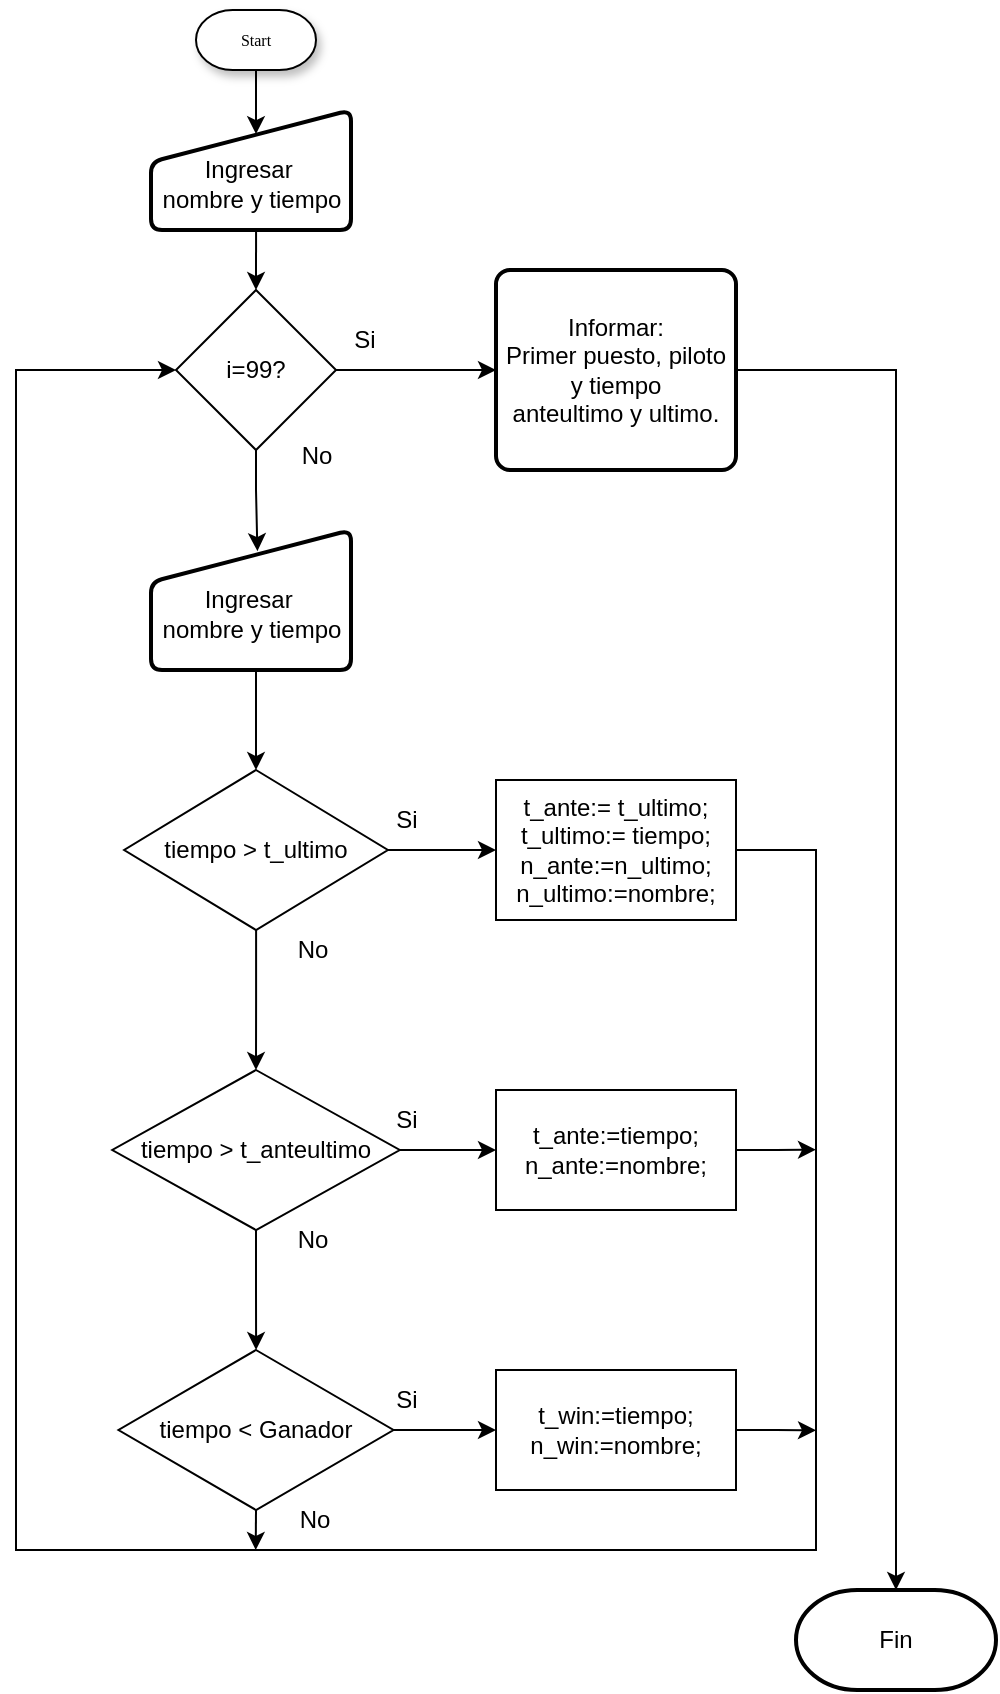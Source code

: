 <mxfile version="21.2.9" type="device">
  <diagram name="Page-1" id="edf60f1a-56cd-e834-aa8a-f176f3a09ee4">
    <mxGraphModel dx="1212" dy="549" grid="1" gridSize="10" guides="1" tooltips="1" connect="1" arrows="1" fold="1" page="1" pageScale="1" pageWidth="827" pageHeight="1169" background="none" math="0" shadow="0">
      <root>
        <mxCell id="0" />
        <mxCell id="1" parent="0" />
        <mxCell id="-HxKH7IszBTpSID8mafG-42" style="edgeStyle=orthogonalEdgeStyle;rounded=0;orthogonalLoop=1;jettySize=auto;html=1;exitX=0.5;exitY=1;exitDx=0;exitDy=0;exitPerimeter=0;entryX=0.525;entryY=0.201;entryDx=0;entryDy=0;entryPerimeter=0;" edge="1" parent="1" source="-HxKH7IszBTpSID8mafG-1" target="-HxKH7IszBTpSID8mafG-40">
          <mxGeometry relative="1" as="geometry">
            <Array as="points" />
          </mxGeometry>
        </mxCell>
        <mxCell id="-HxKH7IszBTpSID8mafG-1" value="Start" style="strokeWidth=1;html=1;shape=mxgraph.flowchart.terminator;whiteSpace=wrap;rounded=0;shadow=1;labelBackgroundColor=none;fontFamily=Verdana;fontSize=8;align=center;" vertex="1" parent="1">
          <mxGeometry x="284" y="60" width="60" height="30" as="geometry" />
        </mxCell>
        <mxCell id="-HxKH7IszBTpSID8mafG-38" style="edgeStyle=orthogonalEdgeStyle;rounded=0;orthogonalLoop=1;jettySize=auto;html=1;entryX=0.5;entryY=0;entryDx=0;entryDy=0;" edge="1" parent="1" target="-HxKH7IszBTpSID8mafG-7">
          <mxGeometry relative="1" as="geometry">
            <mxPoint x="314.029" y="170" as="sourcePoint" />
          </mxGeometry>
        </mxCell>
        <mxCell id="-HxKH7IszBTpSID8mafG-12" value="" style="edgeStyle=orthogonalEdgeStyle;rounded=0;orthogonalLoop=1;jettySize=auto;html=1;entryX=0.532;entryY=0.151;entryDx=0;entryDy=0;entryPerimeter=0;" edge="1" parent="1" source="-HxKH7IszBTpSID8mafG-7" target="-HxKH7IszBTpSID8mafG-34">
          <mxGeometry relative="1" as="geometry">
            <mxPoint x="322.75" y="320" as="targetPoint" />
          </mxGeometry>
        </mxCell>
        <mxCell id="-HxKH7IszBTpSID8mafG-25" style="edgeStyle=orthogonalEdgeStyle;rounded=0;orthogonalLoop=1;jettySize=auto;html=1;exitX=1;exitY=0.5;exitDx=0;exitDy=0;entryX=0;entryY=0.5;entryDx=0;entryDy=0;" edge="1" parent="1" source="-HxKH7IszBTpSID8mafG-7">
          <mxGeometry relative="1" as="geometry">
            <mxPoint x="434" y="240" as="targetPoint" />
          </mxGeometry>
        </mxCell>
        <mxCell id="-HxKH7IszBTpSID8mafG-7" value="i=99?" style="rhombus;whiteSpace=wrap;html=1;" vertex="1" parent="1">
          <mxGeometry x="274" y="200" width="80" height="80" as="geometry" />
        </mxCell>
        <mxCell id="-HxKH7IszBTpSID8mafG-13" style="edgeStyle=orthogonalEdgeStyle;rounded=0;orthogonalLoop=1;jettySize=auto;html=1;exitX=0.5;exitY=1;exitDx=0;exitDy=0;" edge="1" parent="1">
          <mxGeometry relative="1" as="geometry">
            <mxPoint x="322.75" y="380" as="sourcePoint" />
            <mxPoint x="322.75" y="380" as="targetPoint" />
          </mxGeometry>
        </mxCell>
        <mxCell id="-HxKH7IszBTpSID8mafG-17" value="" style="edgeStyle=orthogonalEdgeStyle;rounded=0;orthogonalLoop=1;jettySize=auto;html=1;" edge="1" parent="1" source="-HxKH7IszBTpSID8mafG-14" target="-HxKH7IszBTpSID8mafG-16">
          <mxGeometry relative="1" as="geometry" />
        </mxCell>
        <mxCell id="-HxKH7IszBTpSID8mafG-33" value="" style="edgeStyle=orthogonalEdgeStyle;rounded=0;orthogonalLoop=1;jettySize=auto;html=1;" edge="1" parent="1" source="-HxKH7IszBTpSID8mafG-14" target="-HxKH7IszBTpSID8mafG-32">
          <mxGeometry relative="1" as="geometry" />
        </mxCell>
        <mxCell id="-HxKH7IszBTpSID8mafG-14" value="tiempo &amp;gt; t_ultimo" style="rhombus;whiteSpace=wrap;html=1;" vertex="1" parent="1">
          <mxGeometry x="248.07" y="440" width="131.88" height="80" as="geometry" />
        </mxCell>
        <mxCell id="-HxKH7IszBTpSID8mafG-20" value="" style="edgeStyle=orthogonalEdgeStyle;rounded=0;orthogonalLoop=1;jettySize=auto;html=1;" edge="1" parent="1" source="-HxKH7IszBTpSID8mafG-16" target="-HxKH7IszBTpSID8mafG-19">
          <mxGeometry relative="1" as="geometry" />
        </mxCell>
        <mxCell id="-HxKH7IszBTpSID8mafG-60" value="" style="edgeStyle=orthogonalEdgeStyle;rounded=0;orthogonalLoop=1;jettySize=auto;html=1;" edge="1" parent="1" source="-HxKH7IszBTpSID8mafG-16" target="-HxKH7IszBTpSID8mafG-59">
          <mxGeometry relative="1" as="geometry" />
        </mxCell>
        <mxCell id="-HxKH7IszBTpSID8mafG-16" value="tiempo &amp;gt; t_anteultimo" style="rhombus;whiteSpace=wrap;html=1;" vertex="1" parent="1">
          <mxGeometry x="242.13" y="590" width="143.75" height="80" as="geometry" />
        </mxCell>
        <mxCell id="-HxKH7IszBTpSID8mafG-18" value="No" style="text;html=1;align=center;verticalAlign=middle;resizable=0;points=[];autosize=1;strokeColor=none;fillColor=none;" vertex="1" parent="1">
          <mxGeometry x="321.5" y="515" width="40" height="30" as="geometry" />
        </mxCell>
        <mxCell id="-HxKH7IszBTpSID8mafG-53" style="edgeStyle=orthogonalEdgeStyle;rounded=0;orthogonalLoop=1;jettySize=auto;html=1;exitX=0.5;exitY=1;exitDx=0;exitDy=0;" edge="1" parent="1" source="-HxKH7IszBTpSID8mafG-19">
          <mxGeometry relative="1" as="geometry">
            <mxPoint x="313.857" y="830" as="targetPoint" />
          </mxGeometry>
        </mxCell>
        <mxCell id="-HxKH7IszBTpSID8mafG-69" value="" style="edgeStyle=orthogonalEdgeStyle;rounded=0;orthogonalLoop=1;jettySize=auto;html=1;" edge="1" parent="1" source="-HxKH7IszBTpSID8mafG-19" target="-HxKH7IszBTpSID8mafG-68">
          <mxGeometry relative="1" as="geometry" />
        </mxCell>
        <mxCell id="-HxKH7IszBTpSID8mafG-19" value="tiempo &amp;lt; Ganador" style="rhombus;whiteSpace=wrap;html=1;" vertex="1" parent="1">
          <mxGeometry x="245.25" y="730" width="137.5" height="80" as="geometry" />
        </mxCell>
        <mxCell id="-HxKH7IszBTpSID8mafG-21" value="No" style="text;html=1;align=center;verticalAlign=middle;resizable=0;points=[];autosize=1;strokeColor=none;fillColor=none;" vertex="1" parent="1">
          <mxGeometry x="321.5" y="660" width="40" height="30" as="geometry" />
        </mxCell>
        <mxCell id="-HxKH7IszBTpSID8mafG-26" value="No" style="text;html=1;align=center;verticalAlign=middle;resizable=0;points=[];autosize=1;strokeColor=none;fillColor=none;" vertex="1" parent="1">
          <mxGeometry x="324" y="268" width="40" height="30" as="geometry" />
        </mxCell>
        <mxCell id="-HxKH7IszBTpSID8mafG-27" value="Si" style="text;html=1;align=center;verticalAlign=middle;resizable=0;points=[];autosize=1;strokeColor=none;fillColor=none;" vertex="1" parent="1">
          <mxGeometry x="352.75" y="210" width="30" height="30" as="geometry" />
        </mxCell>
        <mxCell id="-HxKH7IszBTpSID8mafG-52" style="edgeStyle=orthogonalEdgeStyle;rounded=0;orthogonalLoop=1;jettySize=auto;html=1;entryX=0;entryY=0.5;entryDx=0;entryDy=0;" edge="1" parent="1" source="-HxKH7IszBTpSID8mafG-32" target="-HxKH7IszBTpSID8mafG-7">
          <mxGeometry relative="1" as="geometry">
            <mxPoint x="314" y="820" as="targetPoint" />
            <Array as="points">
              <mxPoint x="594" y="480" />
              <mxPoint x="594" y="830" />
              <mxPoint x="194" y="830" />
              <mxPoint x="194" y="240" />
            </Array>
          </mxGeometry>
        </mxCell>
        <mxCell id="-HxKH7IszBTpSID8mafG-32" value="t_ante:= t_ultimo;&lt;br&gt;t_ultimo:= tiempo;&lt;br&gt;n_ante:=n_ultimo;&lt;br&gt;n_ultimo:=nombre;" style="whiteSpace=wrap;html=1;" vertex="1" parent="1">
          <mxGeometry x="434" y="445" width="120" height="70" as="geometry" />
        </mxCell>
        <mxCell id="-HxKH7IszBTpSID8mafG-63" value="" style="edgeStyle=orthogonalEdgeStyle;rounded=0;orthogonalLoop=1;jettySize=auto;html=1;" edge="1" parent="1" source="-HxKH7IszBTpSID8mafG-34" target="-HxKH7IszBTpSID8mafG-14">
          <mxGeometry relative="1" as="geometry">
            <mxPoint x="314" y="430" as="targetPoint" />
            <Array as="points">
              <mxPoint x="314" y="430" />
              <mxPoint x="314" y="430" />
            </Array>
          </mxGeometry>
        </mxCell>
        <mxCell id="-HxKH7IszBTpSID8mafG-34" value="&lt;div&gt;&lt;br&gt;&lt;/div&gt;&lt;div&gt;Ingresar&amp;nbsp;&lt;/div&gt;&lt;div&gt;&lt;span style=&quot;background-color: initial;&quot;&gt;nombre y&amp;nbsp;&lt;/span&gt;&lt;span style=&quot;background-color: initial;&quot;&gt;tiempo&lt;/span&gt;&lt;/div&gt;" style="html=1;strokeWidth=2;shape=manualInput;whiteSpace=wrap;rounded=1;size=26;arcSize=11;" vertex="1" parent="1">
          <mxGeometry x="261.5" y="320" width="100" height="70" as="geometry" />
        </mxCell>
        <mxCell id="-HxKH7IszBTpSID8mafG-40" value="&lt;div&gt;&lt;br&gt;&lt;/div&gt;&lt;div&gt;Ingresar&amp;nbsp;&lt;/div&gt;&lt;div&gt;&lt;span style=&quot;background-color: initial;&quot;&gt;nombre y&amp;nbsp;&lt;/span&gt;&lt;span style=&quot;background-color: initial;&quot;&gt;tiempo&lt;/span&gt;&lt;/div&gt;" style="html=1;strokeWidth=2;shape=manualInput;whiteSpace=wrap;rounded=1;size=26;arcSize=11;" vertex="1" parent="1">
          <mxGeometry x="261.5" y="110" width="100" height="60" as="geometry" />
        </mxCell>
        <mxCell id="-HxKH7IszBTpSID8mafG-72" style="edgeStyle=orthogonalEdgeStyle;rounded=0;orthogonalLoop=1;jettySize=auto;html=1;" edge="1" parent="1" source="-HxKH7IszBTpSID8mafG-50" target="-HxKH7IszBTpSID8mafG-71">
          <mxGeometry relative="1" as="geometry" />
        </mxCell>
        <mxCell id="-HxKH7IszBTpSID8mafG-50" value="Informar:&lt;br style=&quot;&quot;&gt;&lt;span style=&quot;&quot;&gt;Primer puesto, piloto y tiempo&lt;/span&gt;&lt;br style=&quot;&quot;&gt;&lt;div style=&quot;&quot;&gt;&lt;span style=&quot;background-color: initial;&quot;&gt;anteultimo y ultimo.&lt;/span&gt;&lt;/div&gt;" style="rounded=1;whiteSpace=wrap;html=1;absoluteArcSize=1;arcSize=14;strokeWidth=2;align=center;" vertex="1" parent="1">
          <mxGeometry x="434" y="190" width="120" height="100" as="geometry" />
        </mxCell>
        <mxCell id="-HxKH7IszBTpSID8mafG-51" value="Si" style="text;html=1;align=center;verticalAlign=middle;resizable=0;points=[];autosize=1;strokeColor=none;fillColor=none;" vertex="1" parent="1">
          <mxGeometry x="374" y="450" width="30" height="30" as="geometry" />
        </mxCell>
        <mxCell id="-HxKH7IszBTpSID8mafG-58" value="Si" style="text;html=1;align=center;verticalAlign=middle;resizable=0;points=[];autosize=1;strokeColor=none;fillColor=none;" vertex="1" parent="1">
          <mxGeometry x="374" y="600" width="30" height="30" as="geometry" />
        </mxCell>
        <mxCell id="-HxKH7IszBTpSID8mafG-61" style="edgeStyle=orthogonalEdgeStyle;rounded=0;orthogonalLoop=1;jettySize=auto;html=1;exitX=1;exitY=0.5;exitDx=0;exitDy=0;" edge="1" parent="1" source="-HxKH7IszBTpSID8mafG-59">
          <mxGeometry relative="1" as="geometry">
            <mxPoint x="594" y="629.857" as="targetPoint" />
          </mxGeometry>
        </mxCell>
        <mxCell id="-HxKH7IszBTpSID8mafG-59" value="t_ante:=tiempo;&lt;br&gt;n_ante:=nombre;" style="whiteSpace=wrap;html=1;" vertex="1" parent="1">
          <mxGeometry x="434.005" y="600" width="120" height="60" as="geometry" />
        </mxCell>
        <mxCell id="-HxKH7IszBTpSID8mafG-70" style="edgeStyle=orthogonalEdgeStyle;rounded=0;orthogonalLoop=1;jettySize=auto;html=1;exitX=1;exitY=0.5;exitDx=0;exitDy=0;" edge="1" parent="1" source="-HxKH7IszBTpSID8mafG-68">
          <mxGeometry relative="1" as="geometry">
            <mxPoint x="594" y="770.167" as="targetPoint" />
          </mxGeometry>
        </mxCell>
        <mxCell id="-HxKH7IszBTpSID8mafG-68" value="t_win:=tiempo;&lt;br&gt;n_win:=nombre;" style="whiteSpace=wrap;html=1;" vertex="1" parent="1">
          <mxGeometry x="434" y="740" width="120" height="60" as="geometry" />
        </mxCell>
        <mxCell id="-HxKH7IszBTpSID8mafG-71" value="Fin" style="strokeWidth=2;html=1;shape=mxgraph.flowchart.terminator;whiteSpace=wrap;" vertex="1" parent="1">
          <mxGeometry x="584" y="850" width="100" height="50" as="geometry" />
        </mxCell>
        <mxCell id="-HxKH7IszBTpSID8mafG-73" value="Si" style="text;html=1;align=center;verticalAlign=middle;resizable=0;points=[];autosize=1;strokeColor=none;fillColor=none;" vertex="1" parent="1">
          <mxGeometry x="374" y="740" width="30" height="30" as="geometry" />
        </mxCell>
        <mxCell id="-HxKH7IszBTpSID8mafG-74" value="No" style="text;html=1;align=center;verticalAlign=middle;resizable=0;points=[];autosize=1;strokeColor=none;fillColor=none;" vertex="1" parent="1">
          <mxGeometry x="322.75" y="800" width="40" height="30" as="geometry" />
        </mxCell>
      </root>
    </mxGraphModel>
  </diagram>
</mxfile>
